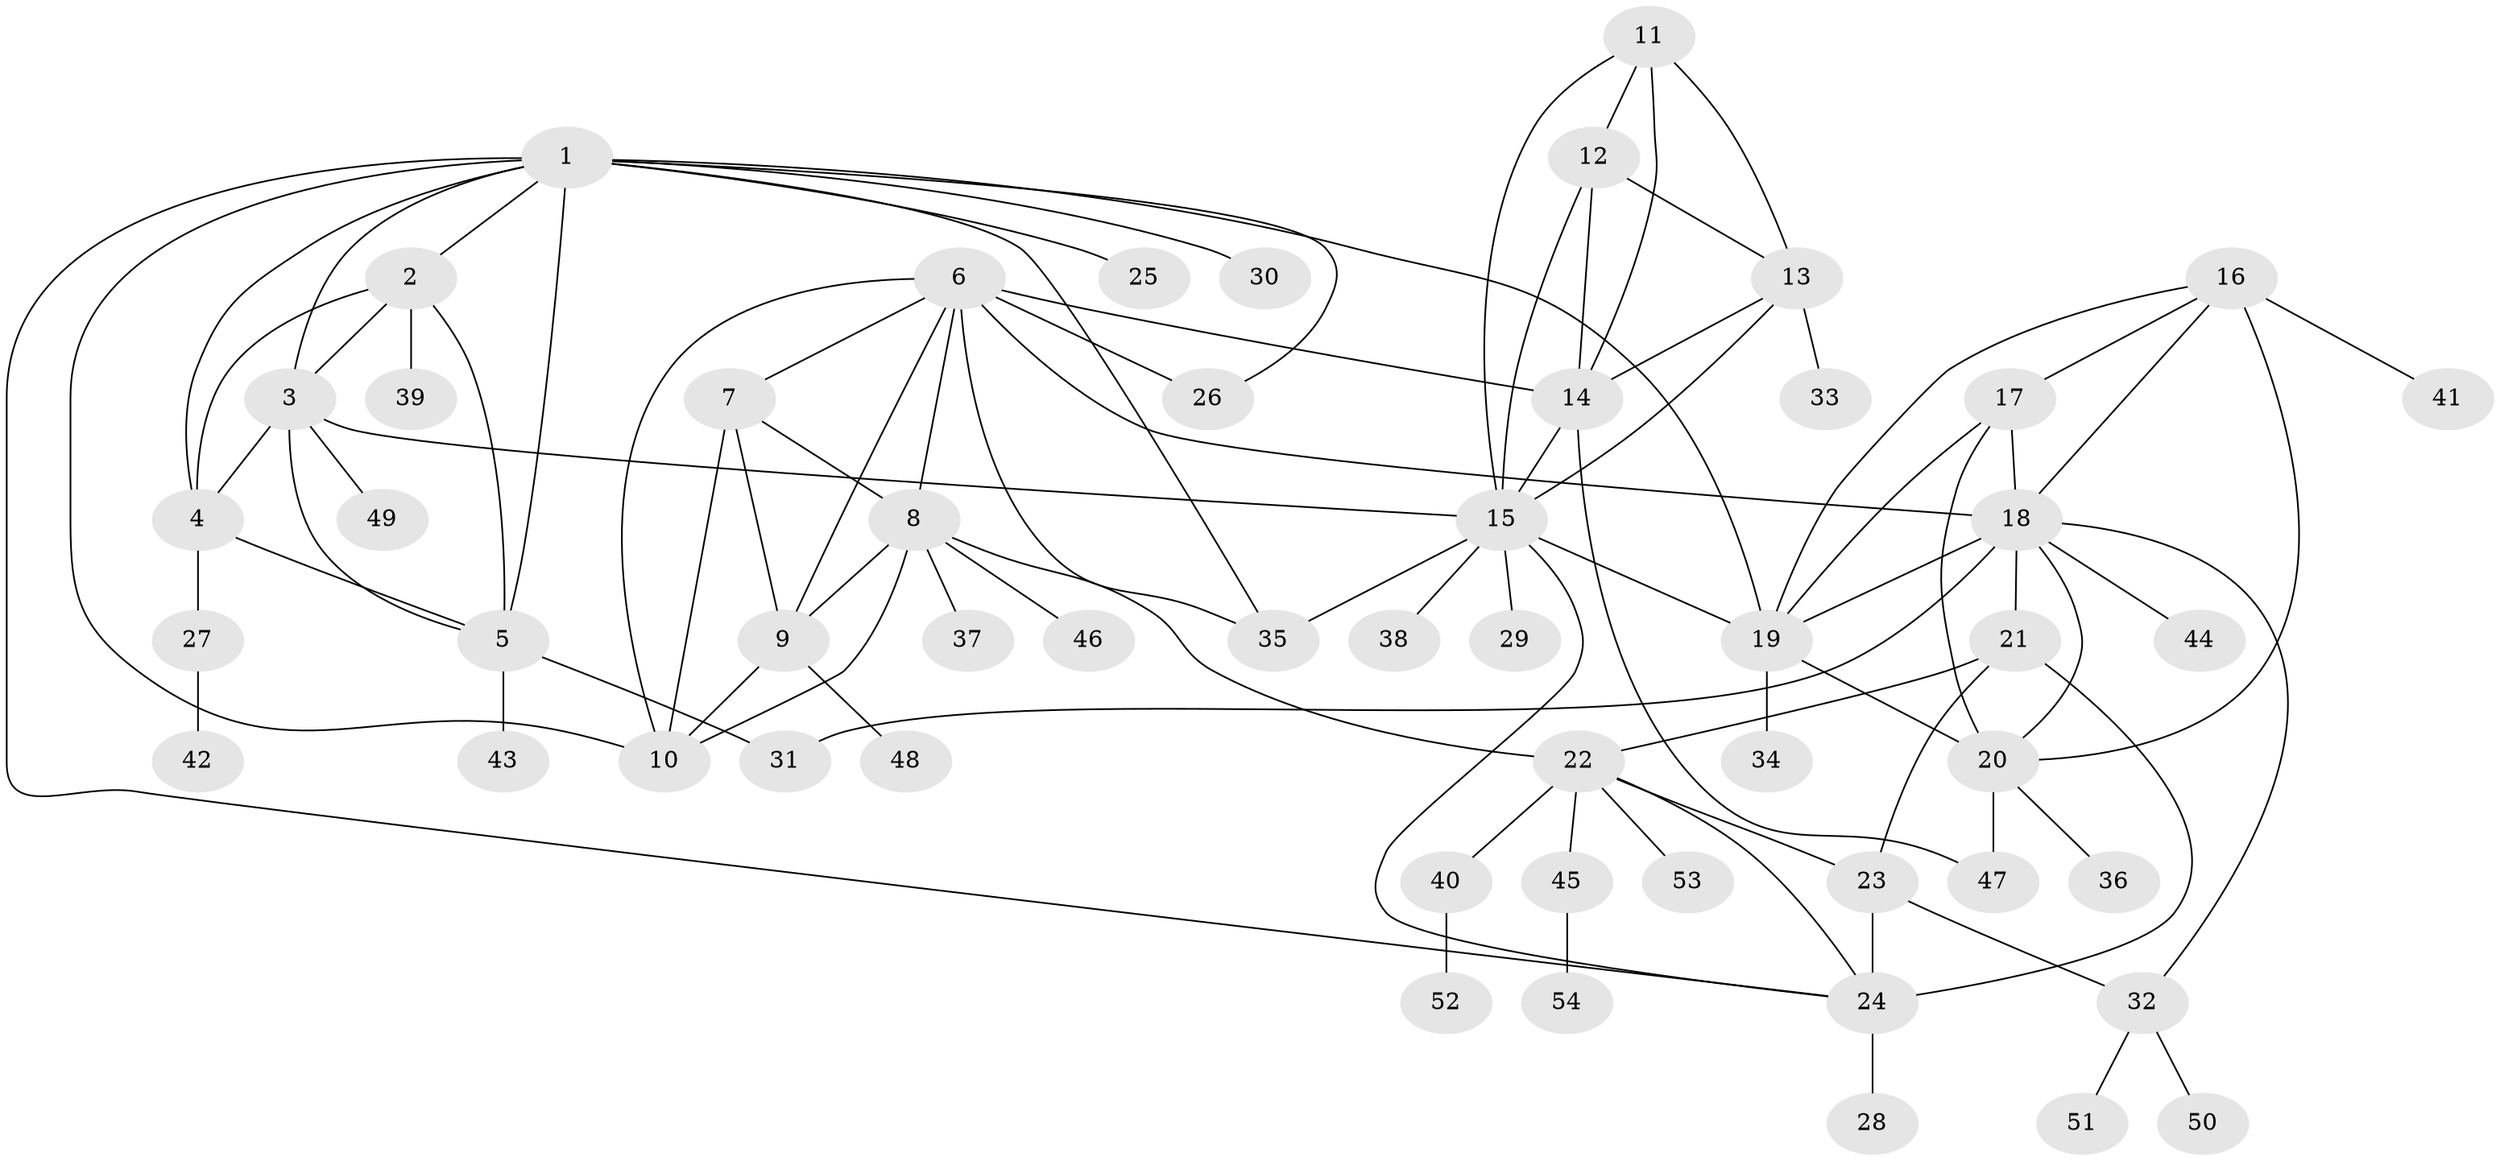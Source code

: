 // original degree distribution, {12: 0.009345794392523364, 7: 0.07476635514018691, 6: 0.056074766355140186, 17: 0.009345794392523364, 5: 0.04672897196261682, 8: 0.009345794392523364, 11: 0.009345794392523364, 10: 0.018691588785046728, 9: 0.009345794392523364, 2: 0.14018691588785046, 1: 0.5887850467289719, 3: 0.028037383177570093}
// Generated by graph-tools (version 1.1) at 2025/37/03/09/25 02:37:23]
// undirected, 54 vertices, 92 edges
graph export_dot {
graph [start="1"]
  node [color=gray90,style=filled];
  1;
  2;
  3;
  4;
  5;
  6;
  7;
  8;
  9;
  10;
  11;
  12;
  13;
  14;
  15;
  16;
  17;
  18;
  19;
  20;
  21;
  22;
  23;
  24;
  25;
  26;
  27;
  28;
  29;
  30;
  31;
  32;
  33;
  34;
  35;
  36;
  37;
  38;
  39;
  40;
  41;
  42;
  43;
  44;
  45;
  46;
  47;
  48;
  49;
  50;
  51;
  52;
  53;
  54;
  1 -- 2 [weight=1.0];
  1 -- 3 [weight=1.0];
  1 -- 4 [weight=1.0];
  1 -- 5 [weight=1.0];
  1 -- 10 [weight=1.0];
  1 -- 19 [weight=1.0];
  1 -- 24 [weight=1.0];
  1 -- 25 [weight=1.0];
  1 -- 26 [weight=1.0];
  1 -- 30 [weight=1.0];
  1 -- 35 [weight=1.0];
  2 -- 3 [weight=1.0];
  2 -- 4 [weight=1.0];
  2 -- 5 [weight=1.0];
  2 -- 39 [weight=2.0];
  3 -- 4 [weight=1.0];
  3 -- 5 [weight=1.0];
  3 -- 15 [weight=1.0];
  3 -- 49 [weight=1.0];
  4 -- 5 [weight=1.0];
  4 -- 27 [weight=1.0];
  5 -- 31 [weight=1.0];
  5 -- 43 [weight=1.0];
  6 -- 7 [weight=1.0];
  6 -- 8 [weight=1.0];
  6 -- 9 [weight=1.0];
  6 -- 10 [weight=1.0];
  6 -- 14 [weight=1.0];
  6 -- 18 [weight=1.0];
  6 -- 26 [weight=9.0];
  6 -- 35 [weight=1.0];
  7 -- 8 [weight=1.0];
  7 -- 9 [weight=1.0];
  7 -- 10 [weight=1.0];
  8 -- 9 [weight=1.0];
  8 -- 10 [weight=1.0];
  8 -- 22 [weight=1.0];
  8 -- 37 [weight=1.0];
  8 -- 46 [weight=1.0];
  9 -- 10 [weight=1.0];
  9 -- 48 [weight=1.0];
  11 -- 12 [weight=1.0];
  11 -- 13 [weight=1.0];
  11 -- 14 [weight=1.0];
  11 -- 15 [weight=1.0];
  12 -- 13 [weight=1.0];
  12 -- 14 [weight=1.0];
  12 -- 15 [weight=1.0];
  13 -- 14 [weight=1.0];
  13 -- 15 [weight=1.0];
  13 -- 33 [weight=2.0];
  14 -- 15 [weight=1.0];
  14 -- 47 [weight=1.0];
  15 -- 19 [weight=1.0];
  15 -- 24 [weight=1.0];
  15 -- 29 [weight=1.0];
  15 -- 35 [weight=1.0];
  15 -- 38 [weight=1.0];
  16 -- 17 [weight=1.0];
  16 -- 18 [weight=1.0];
  16 -- 19 [weight=1.0];
  16 -- 20 [weight=1.0];
  16 -- 41 [weight=2.0];
  17 -- 18 [weight=1.0];
  17 -- 19 [weight=2.0];
  17 -- 20 [weight=1.0];
  18 -- 19 [weight=1.0];
  18 -- 20 [weight=1.0];
  18 -- 21 [weight=1.0];
  18 -- 31 [weight=1.0];
  18 -- 32 [weight=1.0];
  18 -- 44 [weight=1.0];
  19 -- 20 [weight=1.0];
  19 -- 34 [weight=1.0];
  20 -- 36 [weight=1.0];
  20 -- 47 [weight=4.0];
  21 -- 22 [weight=1.0];
  21 -- 23 [weight=1.0];
  21 -- 24 [weight=2.0];
  22 -- 23 [weight=1.0];
  22 -- 24 [weight=2.0];
  22 -- 40 [weight=1.0];
  22 -- 45 [weight=1.0];
  22 -- 53 [weight=1.0];
  23 -- 24 [weight=3.0];
  23 -- 32 [weight=1.0];
  24 -- 28 [weight=1.0];
  27 -- 42 [weight=1.0];
  32 -- 50 [weight=1.0];
  32 -- 51 [weight=1.0];
  40 -- 52 [weight=1.0];
  45 -- 54 [weight=1.0];
}
